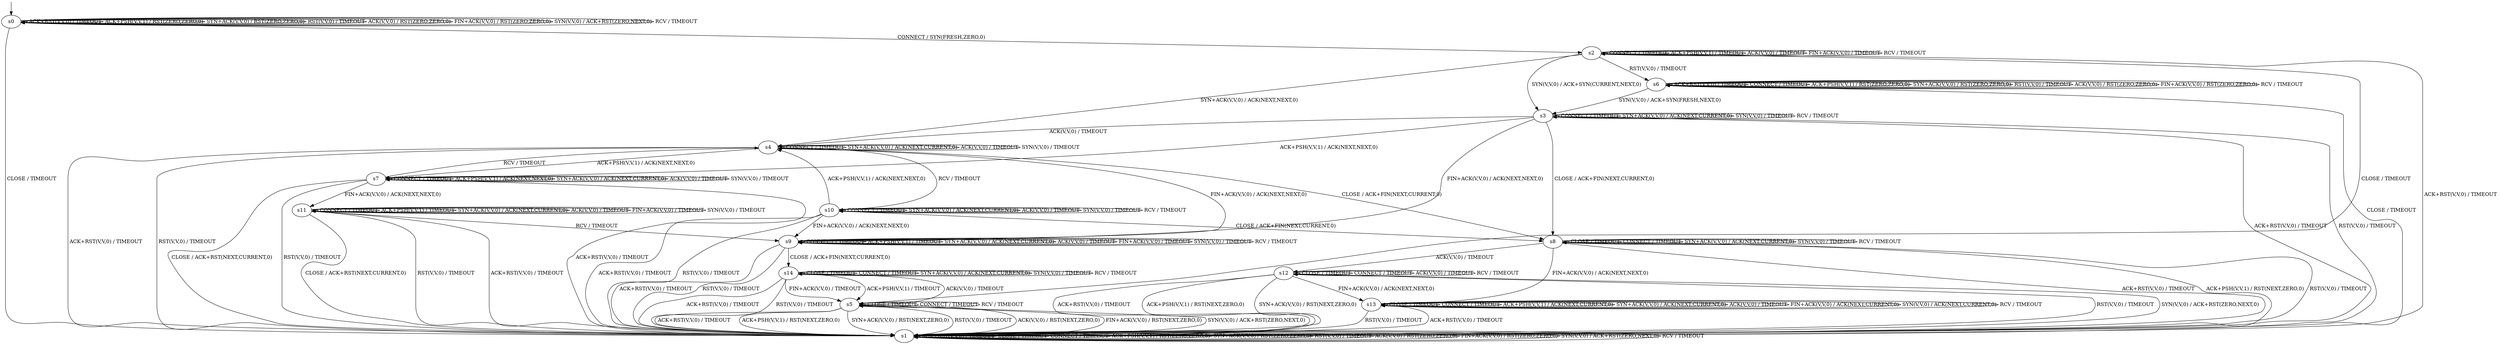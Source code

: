 digraph G {
s0 [label="s0"];
s0 -> s0[label=" ACK+RST(V,V,0) / TIMEOUT "];
s0 -> s1[label=" CLOSE / TIMEOUT "];
s0 -> s2[label=" CONNECT / SYN(FRESH,ZERO,0) "];
s0 -> s0[label=" ACK+PSH(V,V,1) / RST(ZERO,ZERO,0) "];
s0 -> s0[label=" SYN+ACK(V,V,0) / RST(ZERO,ZERO,0) "];
s0 -> s0[label=" RST(V,V,0) / TIMEOUT "];
s0 -> s0[label=" ACK(V,V,0) / RST(ZERO,ZERO,0) "];
s0 -> s0[label=" FIN+ACK(V,V,0) / RST(ZERO,ZERO,0) "];
s0 -> s0[label=" SYN(V,V,0) / ACK+RST(ZERO,NEXT,0) "];
s0 -> s0[label=" RCV / TIMEOUT "];
s1 [label="s1"];
s1 -> s1[label=" ACK+RST(V,V,0) / TIMEOUT "];
s1 -> s1[label=" CLOSE / TIMEOUT "];
s1 -> s1[label=" CONNECT / TIMEOUT "];
s1 -> s1[label=" ACK+PSH(V,V,1) / RST(ZERO,ZERO,0) "];
s1 -> s1[label=" SYN+ACK(V,V,0) / RST(ZERO,ZERO,0) "];
s1 -> s1[label=" RST(V,V,0) / TIMEOUT "];
s1 -> s1[label=" ACK(V,V,0) / RST(ZERO,ZERO,0) "];
s1 -> s1[label=" FIN+ACK(V,V,0) / RST(ZERO,ZERO,0) "];
s1 -> s1[label=" SYN(V,V,0) / ACK+RST(ZERO,NEXT,0) "];
s1 -> s1[label=" RCV / TIMEOUT "];
s2 [label="s2"];
s2 -> s1[label=" ACK+RST(V,V,0) / TIMEOUT "];
s2 -> s5[label=" CLOSE / TIMEOUT "];
s2 -> s2[label=" CONNECT / TIMEOUT "];
s2 -> s2[label=" ACK+PSH(V,V,1) / TIMEOUT "];
s2 -> s4[label=" SYN+ACK(V,V,0) / ACK(NEXT,NEXT,0) "];
s2 -> s6[label=" RST(V,V,0) / TIMEOUT "];
s2 -> s2[label=" ACK(V,V,0) / TIMEOUT "];
s2 -> s2[label=" FIN+ACK(V,V,0) / TIMEOUT "];
s2 -> s3[label=" SYN(V,V,0) / ACK+SYN(CURRENT,NEXT,0) "];
s2 -> s2[label=" RCV / TIMEOUT "];
s3 [label="s3"];
s3 -> s1[label=" ACK+RST(V,V,0) / TIMEOUT "];
s3 -> s8[label=" CLOSE / ACK+FIN(NEXT,CURRENT,0) "];
s3 -> s3[label=" CONNECT / TIMEOUT "];
s3 -> s7[label=" ACK+PSH(V,V,1) / ACK(NEXT,NEXT,0) "];
s3 -> s3[label=" SYN+ACK(V,V,0) / ACK(NEXT,CURRENT,0) "];
s3 -> s1[label=" RST(V,V,0) / TIMEOUT "];
s3 -> s4[label=" ACK(V,V,0) / TIMEOUT "];
s3 -> s9[label=" FIN+ACK(V,V,0) / ACK(NEXT,NEXT,0) "];
s3 -> s3[label=" SYN(V,V,0) / TIMEOUT "];
s3 -> s3[label=" RCV / TIMEOUT "];
s4 [label="s4"];
s4 -> s1[label=" ACK+RST(V,V,0) / TIMEOUT "];
s4 -> s8[label=" CLOSE / ACK+FIN(NEXT,CURRENT,0) "];
s4 -> s4[label=" CONNECT / TIMEOUT "];
s4 -> s7[label=" ACK+PSH(V,V,1) / ACK(NEXT,NEXT,0) "];
s4 -> s4[label=" SYN+ACK(V,V,0) / ACK(NEXT,CURRENT,0) "];
s4 -> s1[label=" RST(V,V,0) / TIMEOUT "];
s4 -> s4[label=" ACK(V,V,0) / TIMEOUT "];
s4 -> s9[label=" FIN+ACK(V,V,0) / ACK(NEXT,NEXT,0) "];
s4 -> s4[label=" SYN(V,V,0) / TIMEOUT "];
s4 -> s10[label=" RCV / TIMEOUT "];
s5 [label="s5"];
s5 -> s1[label=" ACK+RST(V,V,0) / TIMEOUT "];
s5 -> s5[label=" CLOSE / TIMEOUT "];
s5 -> s5[label=" CONNECT / TIMEOUT "];
s5 -> s1[label=" ACK+PSH(V,V,1) / RST(NEXT,ZERO,0) "];
s5 -> s1[label=" SYN+ACK(V,V,0) / RST(NEXT,ZERO,0) "];
s5 -> s1[label=" RST(V,V,0) / TIMEOUT "];
s5 -> s1[label=" ACK(V,V,0) / RST(NEXT,ZERO,0) "];
s5 -> s1[label=" FIN+ACK(V,V,0) / RST(NEXT,ZERO,0) "];
s5 -> s1[label=" SYN(V,V,0) / ACK+RST(ZERO,NEXT,0) "];
s5 -> s5[label=" RCV / TIMEOUT "];
s6 [label="s6"];
s6 -> s6[label=" ACK+RST(V,V,0) / TIMEOUT "];
s6 -> s1[label=" CLOSE / TIMEOUT "];
s6 -> s6[label=" CONNECT / TIMEOUT "];
s6 -> s6[label=" ACK+PSH(V,V,1) / RST(ZERO,ZERO,0) "];
s6 -> s6[label=" SYN+ACK(V,V,0) / RST(ZERO,ZERO,0) "];
s6 -> s6[label=" RST(V,V,0) / TIMEOUT "];
s6 -> s6[label=" ACK(V,V,0) / RST(ZERO,ZERO,0) "];
s6 -> s6[label=" FIN+ACK(V,V,0) / RST(ZERO,ZERO,0) "];
s6 -> s3[label=" SYN(V,V,0) / ACK+SYN(FRESH,NEXT,0) "];
s6 -> s6[label=" RCV / TIMEOUT "];
s7 [label="s7"];
s7 -> s1[label=" ACK+RST(V,V,0) / TIMEOUT "];
s7 -> s1[label=" CLOSE / ACK+RST(NEXT,CURRENT,0) "];
s7 -> s7[label=" CONNECT / TIMEOUT "];
s7 -> s7[label=" ACK+PSH(V,V,1) / ACK(NEXT,NEXT,0) "];
s7 -> s7[label=" SYN+ACK(V,V,0) / ACK(NEXT,CURRENT,0) "];
s7 -> s1[label=" RST(V,V,0) / TIMEOUT "];
s7 -> s7[label=" ACK(V,V,0) / TIMEOUT "];
s7 -> s11[label=" FIN+ACK(V,V,0) / ACK(NEXT,NEXT,0) "];
s7 -> s7[label=" SYN(V,V,0) / TIMEOUT "];
s7 -> s4[label=" RCV / TIMEOUT "];
s8 [label="s8"];
s8 -> s1[label=" ACK+RST(V,V,0) / TIMEOUT "];
s8 -> s8[label=" CLOSE / TIMEOUT "];
s8 -> s8[label=" CONNECT / TIMEOUT "];
s8 -> s1[label=" ACK+PSH(V,V,1) / RST(NEXT,ZERO,0) "];
s8 -> s8[label=" SYN+ACK(V,V,0) / ACK(NEXT,CURRENT,0) "];
s8 -> s1[label=" RST(V,V,0) / TIMEOUT "];
s8 -> s12[label=" ACK(V,V,0) / TIMEOUT "];
s8 -> s13[label=" FIN+ACK(V,V,0) / ACK(NEXT,NEXT,0) "];
s8 -> s8[label=" SYN(V,V,0) / TIMEOUT "];
s8 -> s8[label=" RCV / TIMEOUT "];
s9 [label="s9"];
s9 -> s1[label=" ACK+RST(V,V,0) / TIMEOUT "];
s9 -> s14[label=" CLOSE / ACK+FIN(NEXT,CURRENT,0) "];
s9 -> s9[label=" CONNECT / TIMEOUT "];
s9 -> s9[label=" ACK+PSH(V,V,1) / TIMEOUT "];
s9 -> s9[label=" SYN+ACK(V,V,0) / ACK(NEXT,CURRENT,0) "];
s9 -> s1[label=" RST(V,V,0) / TIMEOUT "];
s9 -> s9[label=" ACK(V,V,0) / TIMEOUT "];
s9 -> s9[label=" FIN+ACK(V,V,0) / TIMEOUT "];
s9 -> s9[label=" SYN(V,V,0) / TIMEOUT "];
s9 -> s9[label=" RCV / TIMEOUT "];
s10 [label="s10"];
s10 -> s1[label=" ACK+RST(V,V,0) / TIMEOUT "];
s10 -> s8[label=" CLOSE / ACK+FIN(NEXT,CURRENT,0) "];
s10 -> s10[label=" CONNECT / TIMEOUT "];
s10 -> s4[label=" ACK+PSH(V,V,1) / ACK(NEXT,NEXT,0) "];
s10 -> s10[label=" SYN+ACK(V,V,0) / ACK(NEXT,CURRENT,0) "];
s10 -> s1[label=" RST(V,V,0) / TIMEOUT "];
s10 -> s10[label=" ACK(V,V,0) / TIMEOUT "];
s10 -> s9[label=" FIN+ACK(V,V,0) / ACK(NEXT,NEXT,0) "];
s10 -> s10[label=" SYN(V,V,0) / TIMEOUT "];
s10 -> s10[label=" RCV / TIMEOUT "];
s11 [label="s11"];
s11 -> s1[label=" ACK+RST(V,V,0) / TIMEOUT "];
s11 -> s1[label=" CLOSE / ACK+RST(NEXT,CURRENT,0) "];
s11 -> s11[label=" CONNECT / TIMEOUT "];
s11 -> s11[label=" ACK+PSH(V,V,1) / TIMEOUT "];
s11 -> s11[label=" SYN+ACK(V,V,0) / ACK(NEXT,CURRENT,0) "];
s11 -> s1[label=" RST(V,V,0) / TIMEOUT "];
s11 -> s11[label=" ACK(V,V,0) / TIMEOUT "];
s11 -> s11[label=" FIN+ACK(V,V,0) / TIMEOUT "];
s11 -> s11[label=" SYN(V,V,0) / TIMEOUT "];
s11 -> s9[label=" RCV / TIMEOUT "];
s12 [label="s12"];
s12 -> s1[label=" ACK+RST(V,V,0) / TIMEOUT "];
s12 -> s12[label=" CLOSE / TIMEOUT "];
s12 -> s12[label=" CONNECT / TIMEOUT "];
s12 -> s1[label=" ACK+PSH(V,V,1) / RST(NEXT,ZERO,0) "];
s12 -> s1[label=" SYN+ACK(V,V,0) / RST(NEXT,ZERO,0) "];
s12 -> s1[label=" RST(V,V,0) / TIMEOUT "];
s12 -> s12[label=" ACK(V,V,0) / TIMEOUT "];
s12 -> s13[label=" FIN+ACK(V,V,0) / ACK(NEXT,NEXT,0) "];
s12 -> s1[label=" SYN(V,V,0) / ACK+RST(ZERO,NEXT,0) "];
s12 -> s12[label=" RCV / TIMEOUT "];
s13 [label="s13"];
s13 -> s1[label=" ACK+RST(V,V,0) / TIMEOUT "];
s13 -> s13[label=" CLOSE / TIMEOUT "];
s13 -> s13[label=" CONNECT / TIMEOUT "];
s13 -> s13[label=" ACK+PSH(V,V,1) / ACK(NEXT,CURRENT,0) "];
s13 -> s13[label=" SYN+ACK(V,V,0) / ACK(NEXT,CURRENT,0) "];
s13 -> s1[label=" RST(V,V,0) / TIMEOUT "];
s13 -> s13[label=" ACK(V,V,0) / TIMEOUT "];
s13 -> s13[label=" FIN+ACK(V,V,0) / ACK(NEXT,CURRENT,0) "];
s13 -> s13[label=" SYN(V,V,0) / ACK(NEXT,CURRENT,0) "];
s13 -> s13[label=" RCV / TIMEOUT "];
s14 [label="s14"];
s14 -> s1[label=" ACK+RST(V,V,0) / TIMEOUT "];
s14 -> s14[label=" CLOSE / TIMEOUT "];
s14 -> s14[label=" CONNECT / TIMEOUT "];
s14 -> s5[label=" ACK+PSH(V,V,1) / TIMEOUT "];
s14 -> s14[label=" SYN+ACK(V,V,0) / ACK(NEXT,CURRENT,0) "];
s14 -> s1[label=" RST(V,V,0) / TIMEOUT "];
s14 -> s5[label=" ACK(V,V,0) / TIMEOUT "];
s14 -> s5[label=" FIN+ACK(V,V,0) / TIMEOUT "];
s14 -> s14[label=" SYN(V,V,0) / TIMEOUT "];
s14 -> s14[label=" RCV / TIMEOUT "];
__start0 [label="" shape="none" width="0" height="0"];
__start0 -> s0;
}
